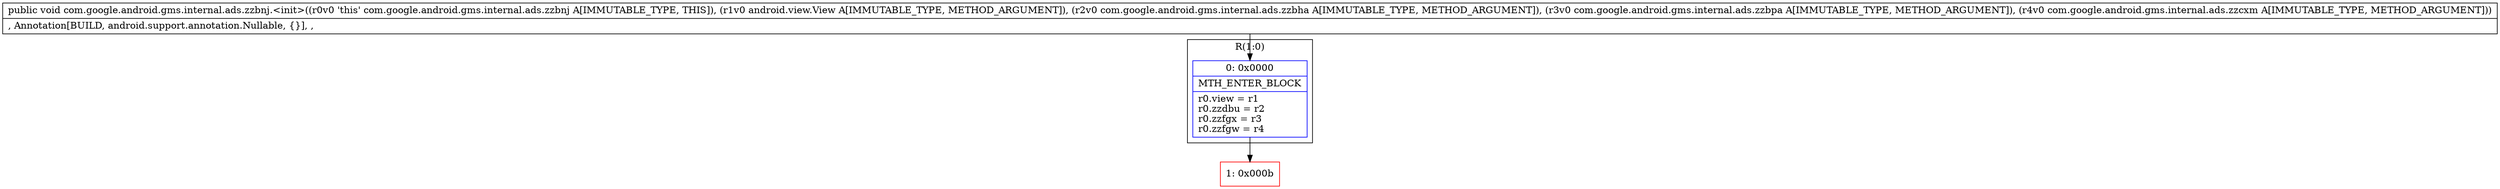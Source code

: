 digraph "CFG forcom.google.android.gms.internal.ads.zzbnj.\<init\>(Landroid\/view\/View;Lcom\/google\/android\/gms\/internal\/ads\/zzbha;Lcom\/google\/android\/gms\/internal\/ads\/zzbpa;Lcom\/google\/android\/gms\/internal\/ads\/zzcxm;)V" {
subgraph cluster_Region_1383130714 {
label = "R(1:0)";
node [shape=record,color=blue];
Node_0 [shape=record,label="{0\:\ 0x0000|MTH_ENTER_BLOCK\l|r0.view = r1\lr0.zzdbu = r2\lr0.zzfgx = r3\lr0.zzfgw = r4\l}"];
}
Node_1 [shape=record,color=red,label="{1\:\ 0x000b}"];
MethodNode[shape=record,label="{public void com.google.android.gms.internal.ads.zzbnj.\<init\>((r0v0 'this' com.google.android.gms.internal.ads.zzbnj A[IMMUTABLE_TYPE, THIS]), (r1v0 android.view.View A[IMMUTABLE_TYPE, METHOD_ARGUMENT]), (r2v0 com.google.android.gms.internal.ads.zzbha A[IMMUTABLE_TYPE, METHOD_ARGUMENT]), (r3v0 com.google.android.gms.internal.ads.zzbpa A[IMMUTABLE_TYPE, METHOD_ARGUMENT]), (r4v0 com.google.android.gms.internal.ads.zzcxm A[IMMUTABLE_TYPE, METHOD_ARGUMENT]))  | , Annotation[BUILD, android.support.annotation.Nullable, \{\}], , \l}"];
MethodNode -> Node_0;
Node_0 -> Node_1;
}

